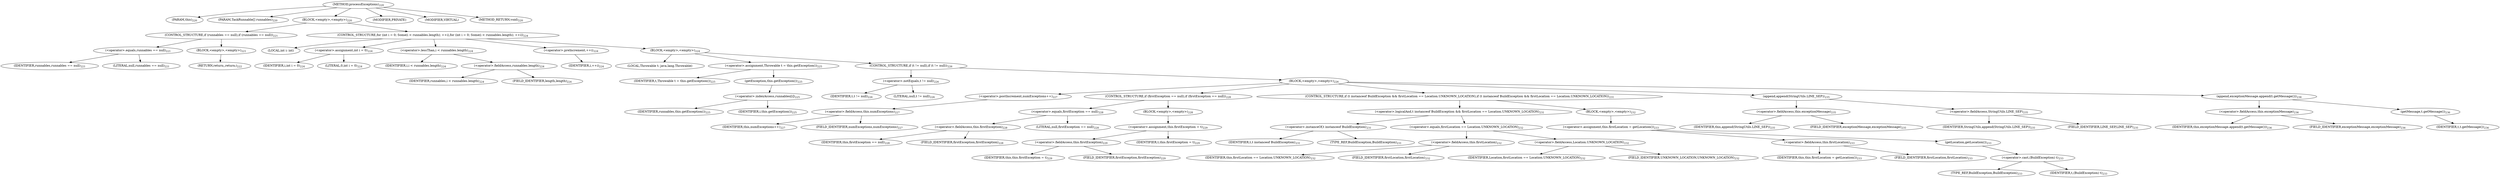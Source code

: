 digraph "processExceptions" {  
"272" [label = <(METHOD,processExceptions)<SUB>220</SUB>> ]
"273" [label = <(PARAM,this)<SUB>220</SUB>> ]
"274" [label = <(PARAM,TaskRunnable[] runnables)<SUB>220</SUB>> ]
"275" [label = <(BLOCK,&lt;empty&gt;,&lt;empty&gt;)<SUB>220</SUB>> ]
"276" [label = <(CONTROL_STRUCTURE,if (runnables == null),if (runnables == null))<SUB>221</SUB>> ]
"277" [label = <(&lt;operator&gt;.equals,runnables == null)<SUB>221</SUB>> ]
"278" [label = <(IDENTIFIER,runnables,runnables == null)<SUB>221</SUB>> ]
"279" [label = <(LITERAL,null,runnables == null)<SUB>221</SUB>> ]
"280" [label = <(BLOCK,&lt;empty&gt;,&lt;empty&gt;)<SUB>221</SUB>> ]
"281" [label = <(RETURN,return;,return;)<SUB>222</SUB>> ]
"282" [label = <(CONTROL_STRUCTURE,for (int i = 0; Some(i &lt; runnables.length); ++i),for (int i = 0; Some(i &lt; runnables.length); ++i))<SUB>224</SUB>> ]
"283" [label = <(LOCAL,int i: int)> ]
"284" [label = <(&lt;operator&gt;.assignment,int i = 0)<SUB>224</SUB>> ]
"285" [label = <(IDENTIFIER,i,int i = 0)<SUB>224</SUB>> ]
"286" [label = <(LITERAL,0,int i = 0)<SUB>224</SUB>> ]
"287" [label = <(&lt;operator&gt;.lessThan,i &lt; runnables.length)<SUB>224</SUB>> ]
"288" [label = <(IDENTIFIER,i,i &lt; runnables.length)<SUB>224</SUB>> ]
"289" [label = <(&lt;operator&gt;.fieldAccess,runnables.length)<SUB>224</SUB>> ]
"290" [label = <(IDENTIFIER,runnables,i &lt; runnables.length)<SUB>224</SUB>> ]
"291" [label = <(FIELD_IDENTIFIER,length,length)<SUB>224</SUB>> ]
"292" [label = <(&lt;operator&gt;.preIncrement,++i)<SUB>224</SUB>> ]
"293" [label = <(IDENTIFIER,i,++i)<SUB>224</SUB>> ]
"294" [label = <(BLOCK,&lt;empty&gt;,&lt;empty&gt;)<SUB>224</SUB>> ]
"295" [label = <(LOCAL,Throwable t: java.lang.Throwable)> ]
"296" [label = <(&lt;operator&gt;.assignment,Throwable t = this.getException())<SUB>225</SUB>> ]
"297" [label = <(IDENTIFIER,t,Throwable t = this.getException())<SUB>225</SUB>> ]
"298" [label = <(getException,this.getException())<SUB>225</SUB>> ]
"299" [label = <(&lt;operator&gt;.indexAccess,runnables[i])<SUB>225</SUB>> ]
"300" [label = <(IDENTIFIER,runnables,this.getException())<SUB>225</SUB>> ]
"301" [label = <(IDENTIFIER,i,this.getException())<SUB>225</SUB>> ]
"302" [label = <(CONTROL_STRUCTURE,if (t != null),if (t != null))<SUB>226</SUB>> ]
"303" [label = <(&lt;operator&gt;.notEquals,t != null)<SUB>226</SUB>> ]
"304" [label = <(IDENTIFIER,t,t != null)<SUB>226</SUB>> ]
"305" [label = <(LITERAL,null,t != null)<SUB>226</SUB>> ]
"306" [label = <(BLOCK,&lt;empty&gt;,&lt;empty&gt;)<SUB>226</SUB>> ]
"307" [label = <(&lt;operator&gt;.postIncrement,numExceptions++)<SUB>227</SUB>> ]
"308" [label = <(&lt;operator&gt;.fieldAccess,this.numExceptions)<SUB>227</SUB>> ]
"309" [label = <(IDENTIFIER,this,numExceptions++)<SUB>227</SUB>> ]
"310" [label = <(FIELD_IDENTIFIER,numExceptions,numExceptions)<SUB>227</SUB>> ]
"311" [label = <(CONTROL_STRUCTURE,if (firstException == null),if (firstException == null))<SUB>228</SUB>> ]
"312" [label = <(&lt;operator&gt;.equals,firstException == null)<SUB>228</SUB>> ]
"313" [label = <(&lt;operator&gt;.fieldAccess,this.firstException)<SUB>228</SUB>> ]
"314" [label = <(IDENTIFIER,this,firstException == null)<SUB>228</SUB>> ]
"315" [label = <(FIELD_IDENTIFIER,firstException,firstException)<SUB>228</SUB>> ]
"316" [label = <(LITERAL,null,firstException == null)<SUB>228</SUB>> ]
"317" [label = <(BLOCK,&lt;empty&gt;,&lt;empty&gt;)<SUB>228</SUB>> ]
"318" [label = <(&lt;operator&gt;.assignment,this.firstException = t)<SUB>229</SUB>> ]
"319" [label = <(&lt;operator&gt;.fieldAccess,this.firstException)<SUB>229</SUB>> ]
"320" [label = <(IDENTIFIER,this,this.firstException = t)<SUB>229</SUB>> ]
"321" [label = <(FIELD_IDENTIFIER,firstException,firstException)<SUB>229</SUB>> ]
"322" [label = <(IDENTIFIER,t,this.firstException = t)<SUB>229</SUB>> ]
"323" [label = <(CONTROL_STRUCTURE,if (t instanceof BuildException &amp;&amp; firstLocation == Location.UNKNOWN_LOCATION),if (t instanceof BuildException &amp;&amp; firstLocation == Location.UNKNOWN_LOCATION))<SUB>231</SUB>> ]
"324" [label = <(&lt;operator&gt;.logicalAnd,t instanceof BuildException &amp;&amp; firstLocation == Location.UNKNOWN_LOCATION)<SUB>231</SUB>> ]
"325" [label = <(&lt;operator&gt;.instanceOf,t instanceof BuildException)<SUB>231</SUB>> ]
"326" [label = <(IDENTIFIER,t,t instanceof BuildException)<SUB>231</SUB>> ]
"327" [label = <(TYPE_REF,BuildException,BuildException)<SUB>231</SUB>> ]
"328" [label = <(&lt;operator&gt;.equals,firstLocation == Location.UNKNOWN_LOCATION)<SUB>232</SUB>> ]
"329" [label = <(&lt;operator&gt;.fieldAccess,this.firstLocation)<SUB>232</SUB>> ]
"330" [label = <(IDENTIFIER,this,firstLocation == Location.UNKNOWN_LOCATION)<SUB>232</SUB>> ]
"331" [label = <(FIELD_IDENTIFIER,firstLocation,firstLocation)<SUB>232</SUB>> ]
"332" [label = <(&lt;operator&gt;.fieldAccess,Location.UNKNOWN_LOCATION)<SUB>232</SUB>> ]
"333" [label = <(IDENTIFIER,Location,firstLocation == Location.UNKNOWN_LOCATION)<SUB>232</SUB>> ]
"334" [label = <(FIELD_IDENTIFIER,UNKNOWN_LOCATION,UNKNOWN_LOCATION)<SUB>232</SUB>> ]
"335" [label = <(BLOCK,&lt;empty&gt;,&lt;empty&gt;)<SUB>232</SUB>> ]
"336" [label = <(&lt;operator&gt;.assignment,this.firstLocation = getLocation())<SUB>233</SUB>> ]
"337" [label = <(&lt;operator&gt;.fieldAccess,this.firstLocation)<SUB>233</SUB>> ]
"338" [label = <(IDENTIFIER,this,this.firstLocation = getLocation())<SUB>233</SUB>> ]
"339" [label = <(FIELD_IDENTIFIER,firstLocation,firstLocation)<SUB>233</SUB>> ]
"340" [label = <(getLocation,getLocation())<SUB>233</SUB>> ]
"341" [label = <(&lt;operator&gt;.cast,(BuildException) t)<SUB>233</SUB>> ]
"342" [label = <(TYPE_REF,BuildException,BuildException)<SUB>233</SUB>> ]
"343" [label = <(IDENTIFIER,t,(BuildException) t)<SUB>233</SUB>> ]
"344" [label = <(append,append(StringUtils.LINE_SEP))<SUB>235</SUB>> ]
"345" [label = <(&lt;operator&gt;.fieldAccess,this.exceptionMessage)<SUB>235</SUB>> ]
"346" [label = <(IDENTIFIER,this,append(StringUtils.LINE_SEP))<SUB>235</SUB>> ]
"347" [label = <(FIELD_IDENTIFIER,exceptionMessage,exceptionMessage)<SUB>235</SUB>> ]
"348" [label = <(&lt;operator&gt;.fieldAccess,StringUtils.LINE_SEP)<SUB>235</SUB>> ]
"349" [label = <(IDENTIFIER,StringUtils,append(StringUtils.LINE_SEP))<SUB>235</SUB>> ]
"350" [label = <(FIELD_IDENTIFIER,LINE_SEP,LINE_SEP)<SUB>235</SUB>> ]
"351" [label = <(append,exceptionMessage.append(t.getMessage()))<SUB>236</SUB>> ]
"352" [label = <(&lt;operator&gt;.fieldAccess,this.exceptionMessage)<SUB>236</SUB>> ]
"353" [label = <(IDENTIFIER,this,exceptionMessage.append(t.getMessage()))<SUB>236</SUB>> ]
"354" [label = <(FIELD_IDENTIFIER,exceptionMessage,exceptionMessage)<SUB>236</SUB>> ]
"355" [label = <(getMessage,t.getMessage())<SUB>236</SUB>> ]
"356" [label = <(IDENTIFIER,t,t.getMessage())<SUB>236</SUB>> ]
"357" [label = <(MODIFIER,PRIVATE)> ]
"358" [label = <(MODIFIER,VIRTUAL)> ]
"359" [label = <(METHOD_RETURN,void)<SUB>220</SUB>> ]
  "272" -> "273" 
  "272" -> "274" 
  "272" -> "275" 
  "272" -> "357" 
  "272" -> "358" 
  "272" -> "359" 
  "275" -> "276" 
  "275" -> "282" 
  "276" -> "277" 
  "276" -> "280" 
  "277" -> "278" 
  "277" -> "279" 
  "280" -> "281" 
  "282" -> "283" 
  "282" -> "284" 
  "282" -> "287" 
  "282" -> "292" 
  "282" -> "294" 
  "284" -> "285" 
  "284" -> "286" 
  "287" -> "288" 
  "287" -> "289" 
  "289" -> "290" 
  "289" -> "291" 
  "292" -> "293" 
  "294" -> "295" 
  "294" -> "296" 
  "294" -> "302" 
  "296" -> "297" 
  "296" -> "298" 
  "298" -> "299" 
  "299" -> "300" 
  "299" -> "301" 
  "302" -> "303" 
  "302" -> "306" 
  "303" -> "304" 
  "303" -> "305" 
  "306" -> "307" 
  "306" -> "311" 
  "306" -> "323" 
  "306" -> "344" 
  "306" -> "351" 
  "307" -> "308" 
  "308" -> "309" 
  "308" -> "310" 
  "311" -> "312" 
  "311" -> "317" 
  "312" -> "313" 
  "312" -> "316" 
  "313" -> "314" 
  "313" -> "315" 
  "317" -> "318" 
  "318" -> "319" 
  "318" -> "322" 
  "319" -> "320" 
  "319" -> "321" 
  "323" -> "324" 
  "323" -> "335" 
  "324" -> "325" 
  "324" -> "328" 
  "325" -> "326" 
  "325" -> "327" 
  "328" -> "329" 
  "328" -> "332" 
  "329" -> "330" 
  "329" -> "331" 
  "332" -> "333" 
  "332" -> "334" 
  "335" -> "336" 
  "336" -> "337" 
  "336" -> "340" 
  "337" -> "338" 
  "337" -> "339" 
  "340" -> "341" 
  "341" -> "342" 
  "341" -> "343" 
  "344" -> "345" 
  "344" -> "348" 
  "345" -> "346" 
  "345" -> "347" 
  "348" -> "349" 
  "348" -> "350" 
  "351" -> "352" 
  "351" -> "355" 
  "352" -> "353" 
  "352" -> "354" 
  "355" -> "356" 
}
